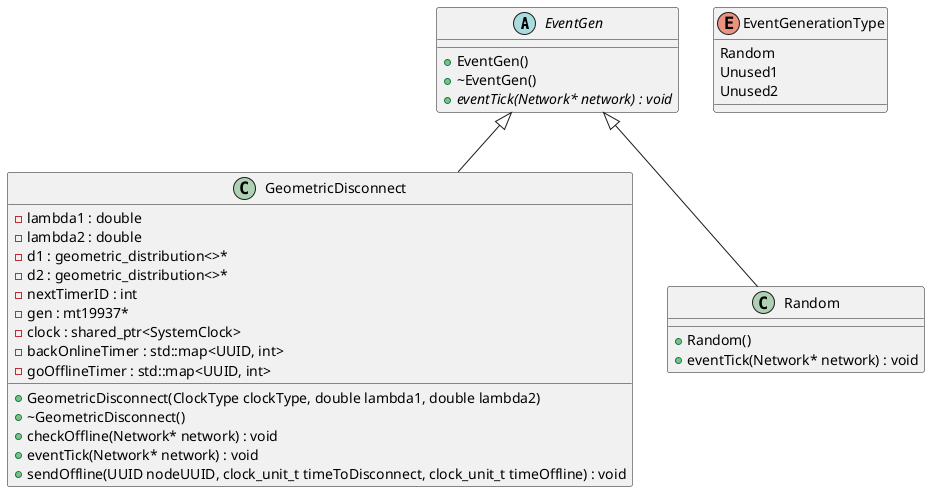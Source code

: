 @startuml





/' Objects '/

abstract class EventGen {
	+EventGen()
	+~EventGen()
	+{abstract} eventTick(Network* network) : void
}


class GeometricDisconnect {
	+GeometricDisconnect(ClockType clockType, double lambda1, double lambda2)
	+~GeometricDisconnect()
	-lambda1 : double
	-lambda2 : double
	-d1 : geometric_distribution<>*
	-d2 : geometric_distribution<>*
	-nextTimerID : int
	-gen : mt19937*
	-clock : shared_ptr<SystemClock>
	-backOnlineTimer : std::map<UUID, int>
	-goOfflineTimer : std::map<UUID, int>
	+checkOffline(Network* network) : void
	+eventTick(Network* network) : void
	+sendOffline(UUID nodeUUID, clock_unit_t timeToDisconnect, clock_unit_t timeOffline) : void
}


class Random {
	+Random()
	+eventTick(Network* network) : void
}


enum EventGenerationType {
	Random
	Unused1
	Unused2
}





/' Inheritance relationships '/

.EventGen <|-- .GeometricDisconnect


.EventGen <|-- .Random





/' Aggregation relationships '/





/' Nested objects '/



@enduml
